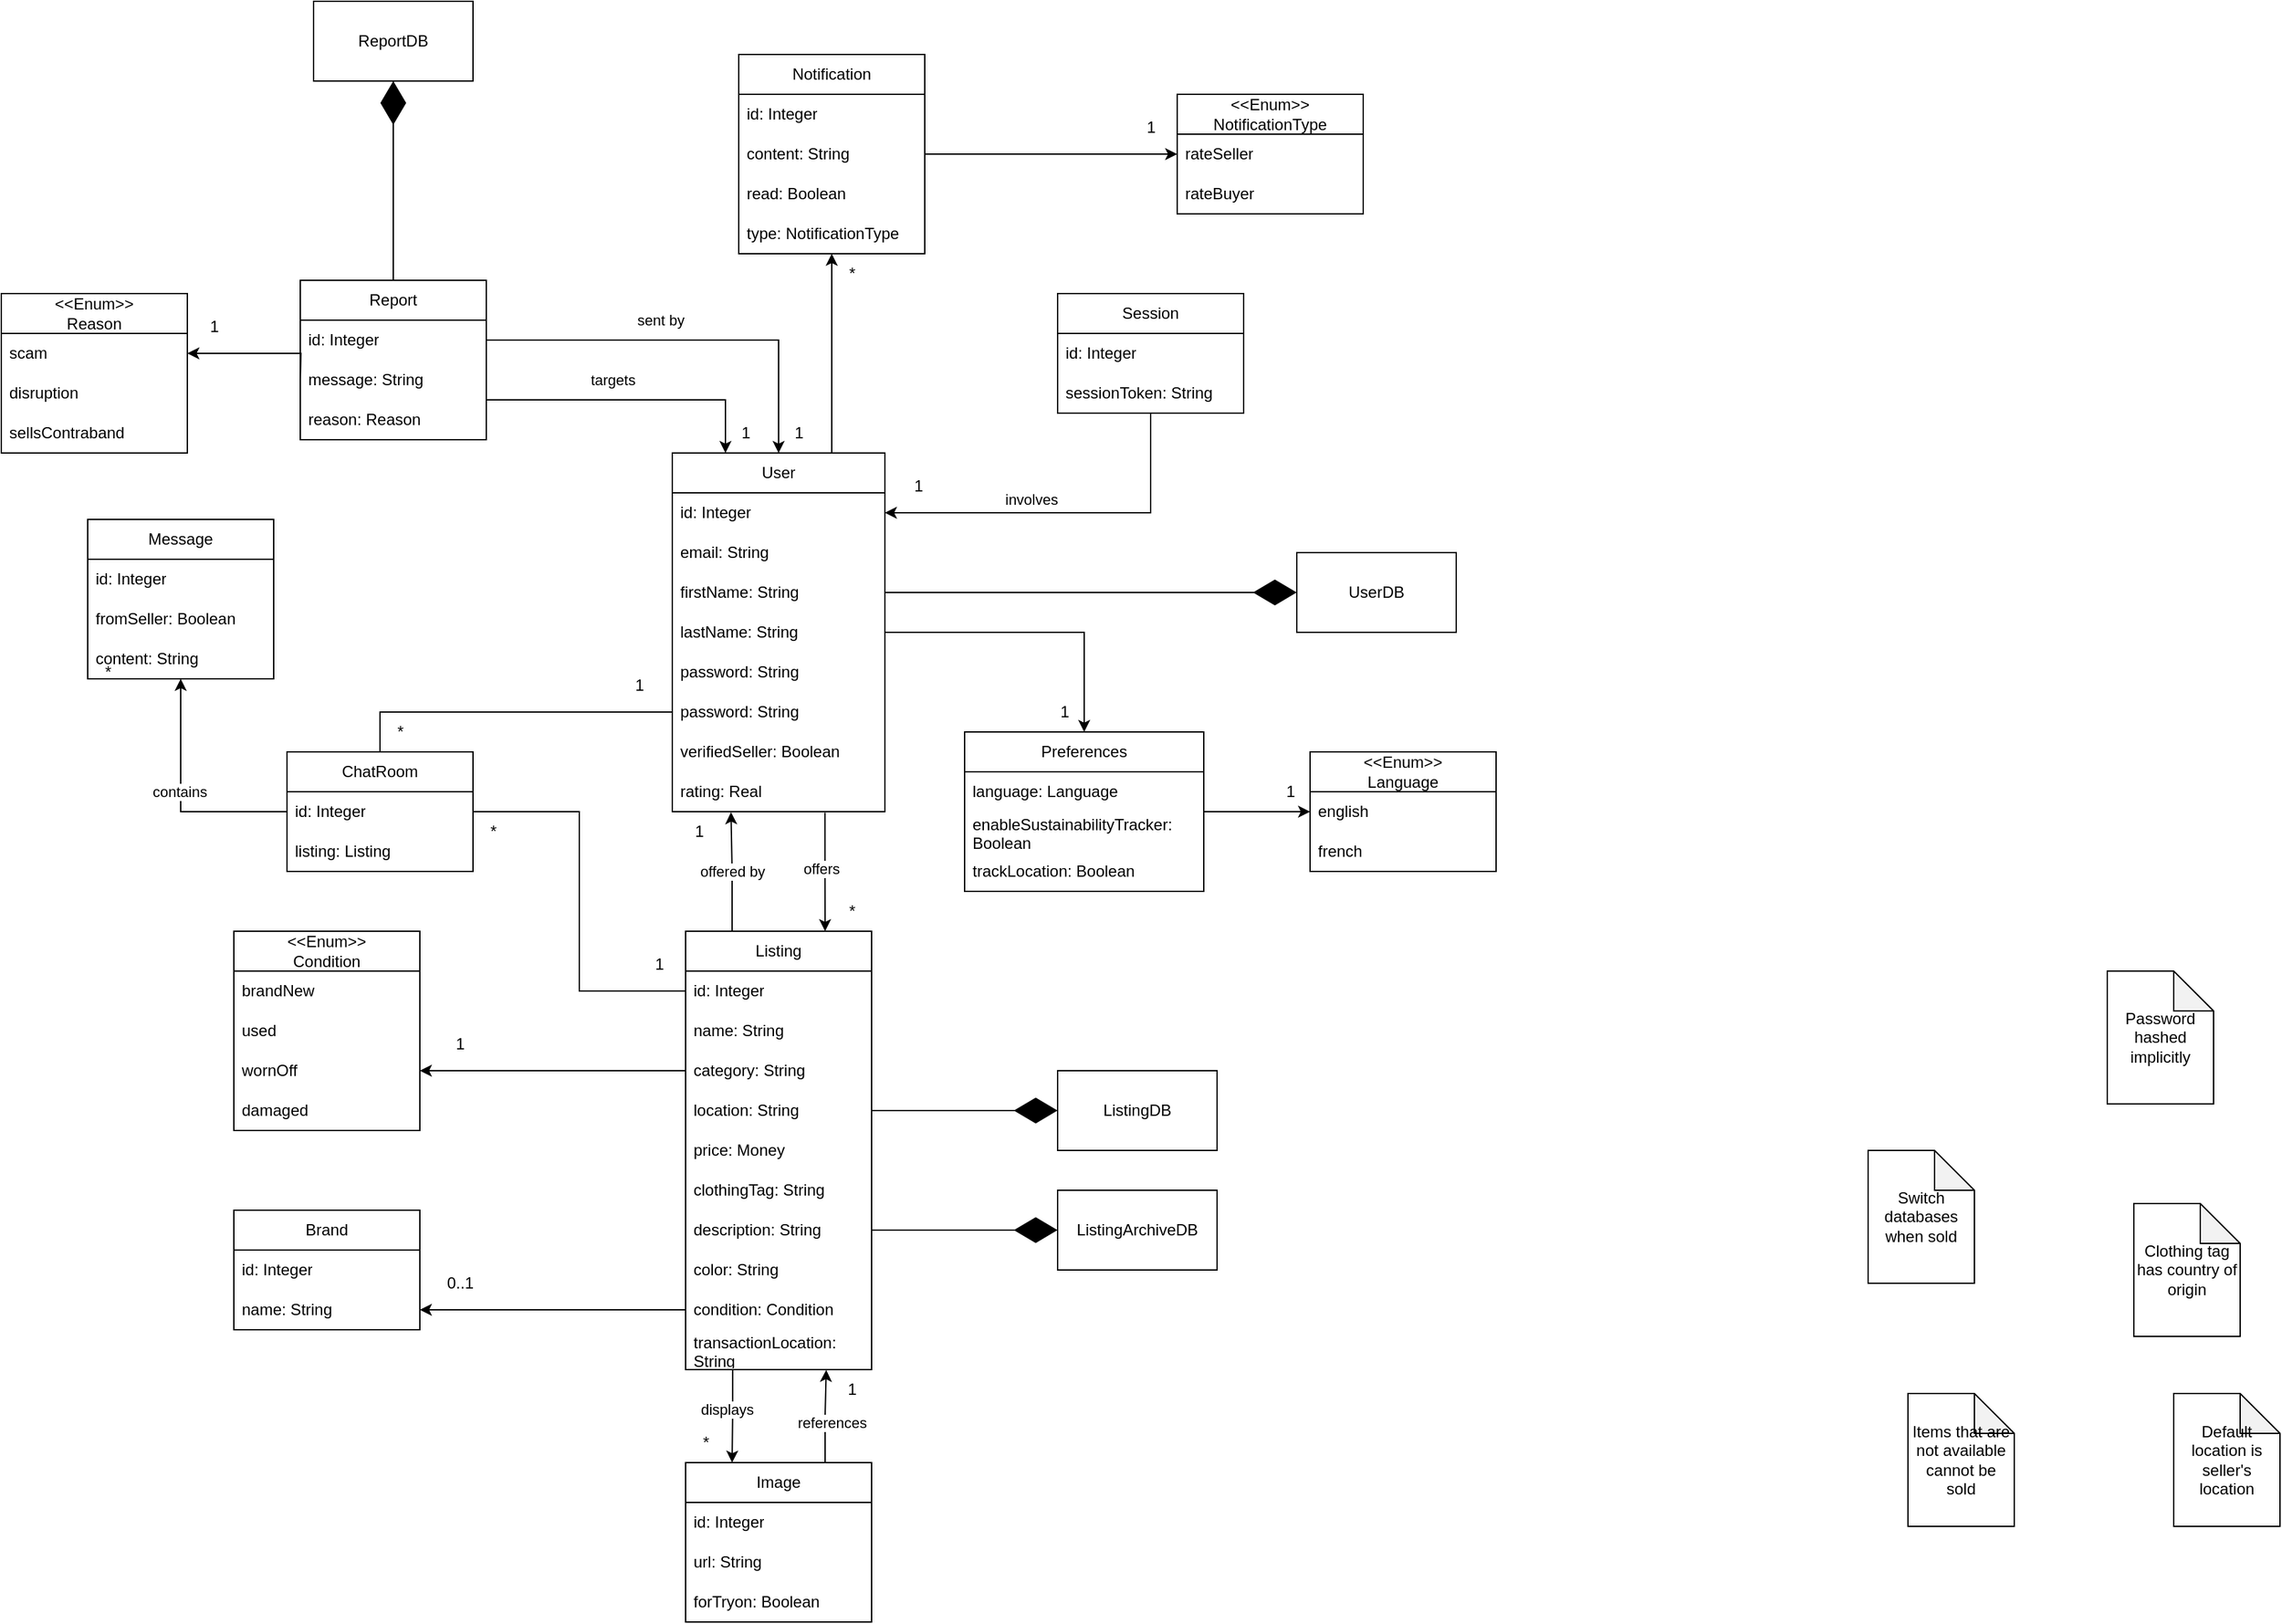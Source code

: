 <mxfile version="28.2.4">
  <diagram name="Page-1" id="kx8QH5k1n3yoKS3YDBHb">
    <mxGraphModel dx="3827" dy="1717" grid="1" gridSize="10" guides="1" tooltips="1" connect="1" arrows="1" fold="1" page="1" pageScale="1" pageWidth="850" pageHeight="1100" math="0" shadow="0">
      <root>
        <mxCell id="0" />
        <mxCell id="1" parent="0" />
        <mxCell id="TVb2C6R6Z1bnkqFrI88f-115" style="edgeStyle=orthogonalEdgeStyle;rounded=0;orthogonalLoop=1;jettySize=auto;html=1;entryX=0.5;entryY=0;entryDx=0;entryDy=0;" edge="1" parent="1" source="ZNvzEh4O6FYDQVQDNs5I-5" target="ZNvzEh4O6FYDQVQDNs5I-152">
          <mxGeometry relative="1" as="geometry" />
        </mxCell>
        <mxCell id="TVb2C6R6Z1bnkqFrI88f-132" style="edgeStyle=orthogonalEdgeStyle;rounded=0;orthogonalLoop=1;jettySize=auto;html=1;exitX=0.75;exitY=0;exitDx=0;exitDy=0;" edge="1" parent="1" source="ZNvzEh4O6FYDQVQDNs5I-5" target="TVb2C6R6Z1bnkqFrI88f-129">
          <mxGeometry relative="1" as="geometry" />
        </mxCell>
        <mxCell id="TVb2C6R6Z1bnkqFrI88f-146" style="edgeStyle=orthogonalEdgeStyle;rounded=0;orthogonalLoop=1;jettySize=auto;html=1;entryX=0.75;entryY=0;entryDx=0;entryDy=0;exitX=0.718;exitY=1.025;exitDx=0;exitDy=0;exitPerimeter=0;" edge="1" parent="1" source="TVb2C6R6Z1bnkqFrI88f-95" target="ZNvzEh4O6FYDQVQDNs5I-28">
          <mxGeometry relative="1" as="geometry" />
        </mxCell>
        <mxCell id="TVb2C6R6Z1bnkqFrI88f-147" value="offers" style="edgeLabel;html=1;align=center;verticalAlign=middle;resizable=0;points=[];" vertex="1" connectable="0" parent="TVb2C6R6Z1bnkqFrI88f-146">
          <mxGeometry x="-0.074" y="-3" relative="1" as="geometry">
            <mxPoint as="offset" />
          </mxGeometry>
        </mxCell>
        <mxCell id="ZNvzEh4O6FYDQVQDNs5I-5" value="User" style="swimlane;fontStyle=0;childLayout=stackLayout;horizontal=1;startSize=30;horizontalStack=0;resizeParent=1;resizeParentMax=0;resizeLast=0;collapsible=1;marginBottom=0;whiteSpace=wrap;html=1;" parent="1" vertex="1">
          <mxGeometry x="390" y="500" width="160" height="270" as="geometry" />
        </mxCell>
        <mxCell id="ZNvzEh4O6FYDQVQDNs5I-6" value="id: Integer" style="text;strokeColor=none;fillColor=none;align=left;verticalAlign=middle;spacingLeft=4;spacingRight=4;overflow=hidden;points=[[0,0.5],[1,0.5]];portConstraint=eastwest;rotatable=0;whiteSpace=wrap;html=1;" parent="ZNvzEh4O6FYDQVQDNs5I-5" vertex="1">
          <mxGeometry y="30" width="160" height="30" as="geometry" />
        </mxCell>
        <mxCell id="ZNvzEh4O6FYDQVQDNs5I-7" value="email: String" style="text;strokeColor=none;fillColor=none;align=left;verticalAlign=middle;spacingLeft=4;spacingRight=4;overflow=hidden;points=[[0,0.5],[1,0.5]];portConstraint=eastwest;rotatable=0;whiteSpace=wrap;html=1;" parent="ZNvzEh4O6FYDQVQDNs5I-5" vertex="1">
          <mxGeometry y="60" width="160" height="30" as="geometry" />
        </mxCell>
        <mxCell id="ZNvzEh4O6FYDQVQDNs5I-8" value="firstName: String" style="text;strokeColor=none;fillColor=none;align=left;verticalAlign=middle;spacingLeft=4;spacingRight=4;overflow=hidden;points=[[0,0.5],[1,0.5]];portConstraint=eastwest;rotatable=0;whiteSpace=wrap;html=1;" parent="ZNvzEh4O6FYDQVQDNs5I-5" vertex="1">
          <mxGeometry y="90" width="160" height="30" as="geometry" />
        </mxCell>
        <mxCell id="ZNvzEh4O6FYDQVQDNs5I-15" value="lastName: String" style="text;strokeColor=none;fillColor=none;align=left;verticalAlign=middle;spacingLeft=4;spacingRight=4;overflow=hidden;points=[[0,0.5],[1,0.5]];portConstraint=eastwest;rotatable=0;whiteSpace=wrap;html=1;" parent="ZNvzEh4O6FYDQVQDNs5I-5" vertex="1">
          <mxGeometry y="120" width="160" height="30" as="geometry" />
        </mxCell>
        <mxCell id="ZNvzEh4O6FYDQVQDNs5I-16" value="password: String" style="text;strokeColor=none;fillColor=none;align=left;verticalAlign=middle;spacingLeft=4;spacingRight=4;overflow=hidden;points=[[0,0.5],[1,0.5]];portConstraint=eastwest;rotatable=0;whiteSpace=wrap;html=1;" parent="ZNvzEh4O6FYDQVQDNs5I-5" vertex="1">
          <mxGeometry y="150" width="160" height="30" as="geometry" />
        </mxCell>
        <mxCell id="ZNvzEh4O6FYDQVQDNs5I-99" value="password: String" style="text;strokeColor=none;fillColor=none;align=left;verticalAlign=middle;spacingLeft=4;spacingRight=4;overflow=hidden;points=[[0,0.5],[1,0.5]];portConstraint=eastwest;rotatable=0;whiteSpace=wrap;html=1;" parent="ZNvzEh4O6FYDQVQDNs5I-5" vertex="1">
          <mxGeometry y="180" width="160" height="30" as="geometry" />
        </mxCell>
        <mxCell id="ZNvzEh4O6FYDQVQDNs5I-84" value="verifiedSeller: Boolean" style="text;strokeColor=none;fillColor=none;align=left;verticalAlign=middle;spacingLeft=4;spacingRight=4;overflow=hidden;points=[[0,0.5],[1,0.5]];portConstraint=eastwest;rotatable=0;whiteSpace=wrap;html=1;" parent="ZNvzEh4O6FYDQVQDNs5I-5" vertex="1">
          <mxGeometry y="210" width="160" height="30" as="geometry" />
        </mxCell>
        <mxCell id="TVb2C6R6Z1bnkqFrI88f-95" value="rating: Real" style="text;strokeColor=none;fillColor=none;align=left;verticalAlign=middle;spacingLeft=4;spacingRight=4;overflow=hidden;points=[[0,0.5],[1,0.5]];portConstraint=eastwest;rotatable=0;whiteSpace=wrap;html=1;" vertex="1" parent="ZNvzEh4O6FYDQVQDNs5I-5">
          <mxGeometry y="240" width="160" height="30" as="geometry" />
        </mxCell>
        <mxCell id="ZNvzEh4O6FYDQVQDNs5I-25" value="ListingDB" style="rounded=0;whiteSpace=wrap;html=1;" parent="1" vertex="1">
          <mxGeometry x="680" y="965" width="120" height="60" as="geometry" />
        </mxCell>
        <mxCell id="ZNvzEh4O6FYDQVQDNs5I-26" style="edgeStyle=orthogonalEdgeStyle;rounded=0;orthogonalLoop=1;jettySize=auto;html=1;entryX=0;entryY=0.5;entryDx=0;entryDy=0;endSize=30;endArrow=diamondThin;endFill=1;" parent="1" source="ZNvzEh4O6FYDQVQDNs5I-42" target="ZNvzEh4O6FYDQVQDNs5I-25" edge="1">
          <mxGeometry relative="1" as="geometry" />
        </mxCell>
        <mxCell id="ZNvzEh4O6FYDQVQDNs5I-60" style="edgeStyle=orthogonalEdgeStyle;rounded=0;orthogonalLoop=1;jettySize=auto;html=1;exitX=0;exitY=0.5;exitDx=0;exitDy=0;" parent="1" source="ZNvzEh4O6FYDQVQDNs5I-41" target="ZNvzEh4O6FYDQVQDNs5I-57" edge="1">
          <mxGeometry relative="1" as="geometry" />
        </mxCell>
        <mxCell id="ZNvzEh4O6FYDQVQDNs5I-74" style="edgeStyle=orthogonalEdgeStyle;rounded=0;orthogonalLoop=1;jettySize=auto;html=1;entryX=1;entryY=0.5;entryDx=0;entryDy=0;exitX=0;exitY=0.5;exitDx=0;exitDy=0;" parent="1" source="TVb2C6R6Z1bnkqFrI88f-104" target="ZNvzEh4O6FYDQVQDNs5I-64" edge="1">
          <mxGeometry relative="1" as="geometry" />
        </mxCell>
        <mxCell id="ZNvzEh4O6FYDQVQDNs5I-86" style="edgeStyle=orthogonalEdgeStyle;rounded=0;orthogonalLoop=1;jettySize=auto;html=1;exitX=0.25;exitY=0;exitDx=0;exitDy=0;endArrow=classic;endFill=1;entryX=0.276;entryY=1.014;entryDx=0;entryDy=0;entryPerimeter=0;" parent="1" source="ZNvzEh4O6FYDQVQDNs5I-28" target="TVb2C6R6Z1bnkqFrI88f-95" edge="1">
          <mxGeometry relative="1" as="geometry" />
        </mxCell>
        <mxCell id="TVb2C6R6Z1bnkqFrI88f-143" value="offered by" style="edgeLabel;html=1;align=center;verticalAlign=middle;resizable=0;points=[];" vertex="1" connectable="0" parent="ZNvzEh4O6FYDQVQDNs5I-86">
          <mxGeometry x="-0.095" relative="1" as="geometry">
            <mxPoint y="-4" as="offset" />
          </mxGeometry>
        </mxCell>
        <mxCell id="ZNvzEh4O6FYDQVQDNs5I-182" style="edgeStyle=orthogonalEdgeStyle;rounded=0;orthogonalLoop=1;jettySize=auto;html=1;entryX=1;entryY=0.5;entryDx=0;entryDy=0;exitX=0;exitY=0.5;exitDx=0;exitDy=0;endArrow=none;endFill=0;startArrow=none;startFill=0;" parent="1" source="ZNvzEh4O6FYDQVQDNs5I-29" target="ZNvzEh4O6FYDQVQDNs5I-171" edge="1">
          <mxGeometry relative="1" as="geometry" />
        </mxCell>
        <mxCell id="TVb2C6R6Z1bnkqFrI88f-97" style="edgeStyle=orthogonalEdgeStyle;rounded=0;orthogonalLoop=1;jettySize=auto;html=1;entryX=0.25;entryY=0;entryDx=0;entryDy=0;exitX=0.253;exitY=0.999;exitDx=0;exitDy=0;exitPerimeter=0;" edge="1" parent="1" source="ZNvzEh4O6FYDQVQDNs5I-131" target="ZNvzEh4O6FYDQVQDNs5I-77">
          <mxGeometry relative="1" as="geometry">
            <mxPoint x="440" y="1200" as="sourcePoint" />
          </mxGeometry>
        </mxCell>
        <mxCell id="TVb2C6R6Z1bnkqFrI88f-142" value="displays" style="edgeLabel;html=1;align=center;verticalAlign=middle;resizable=0;points=[];" vertex="1" connectable="0" parent="TVb2C6R6Z1bnkqFrI88f-97">
          <mxGeometry x="-0.164" y="1" relative="1" as="geometry">
            <mxPoint x="-6" as="offset" />
          </mxGeometry>
        </mxCell>
        <mxCell id="ZNvzEh4O6FYDQVQDNs5I-28" value="Listing" style="swimlane;fontStyle=0;childLayout=stackLayout;horizontal=1;startSize=30;horizontalStack=0;resizeParent=1;resizeParentMax=0;resizeLast=0;collapsible=1;marginBottom=0;whiteSpace=wrap;html=1;" parent="1" vertex="1">
          <mxGeometry x="400" y="860" width="140" height="330" as="geometry" />
        </mxCell>
        <mxCell id="ZNvzEh4O6FYDQVQDNs5I-29" value="id: Integer" style="text;strokeColor=none;fillColor=none;align=left;verticalAlign=middle;spacingLeft=4;spacingRight=4;overflow=hidden;points=[[0,0.5],[1,0.5]];portConstraint=eastwest;rotatable=0;whiteSpace=wrap;html=1;" parent="ZNvzEh4O6FYDQVQDNs5I-28" vertex="1">
          <mxGeometry y="30" width="140" height="30" as="geometry" />
        </mxCell>
        <mxCell id="ZNvzEh4O6FYDQVQDNs5I-30" value="name: String" style="text;strokeColor=none;fillColor=none;align=left;verticalAlign=middle;spacingLeft=4;spacingRight=4;overflow=hidden;points=[[0,0.5],[1,0.5]];portConstraint=eastwest;rotatable=0;whiteSpace=wrap;html=1;" parent="ZNvzEh4O6FYDQVQDNs5I-28" vertex="1">
          <mxGeometry y="60" width="140" height="30" as="geometry" />
        </mxCell>
        <mxCell id="ZNvzEh4O6FYDQVQDNs5I-41" value="category: String" style="text;strokeColor=none;fillColor=none;align=left;verticalAlign=middle;spacingLeft=4;spacingRight=4;overflow=hidden;points=[[0,0.5],[1,0.5]];portConstraint=eastwest;rotatable=0;whiteSpace=wrap;html=1;" parent="ZNvzEh4O6FYDQVQDNs5I-28" vertex="1">
          <mxGeometry y="90" width="140" height="30" as="geometry" />
        </mxCell>
        <mxCell id="ZNvzEh4O6FYDQVQDNs5I-42" value="location: String" style="text;strokeColor=none;fillColor=none;align=left;verticalAlign=middle;spacingLeft=4;spacingRight=4;overflow=hidden;points=[[0,0.5],[1,0.5]];portConstraint=eastwest;rotatable=0;whiteSpace=wrap;html=1;" parent="ZNvzEh4O6FYDQVQDNs5I-28" vertex="1">
          <mxGeometry y="120" width="140" height="30" as="geometry" />
        </mxCell>
        <mxCell id="ZNvzEh4O6FYDQVQDNs5I-43" value="price: Money" style="text;strokeColor=none;fillColor=none;align=left;verticalAlign=middle;spacingLeft=4;spacingRight=4;overflow=hidden;points=[[0,0.5],[1,0.5]];portConstraint=eastwest;rotatable=0;whiteSpace=wrap;html=1;" parent="ZNvzEh4O6FYDQVQDNs5I-28" vertex="1">
          <mxGeometry y="150" width="140" height="30" as="geometry" />
        </mxCell>
        <mxCell id="ZNvzEh4O6FYDQVQDNs5I-46" value="clothingTag: String" style="text;strokeColor=none;fillColor=none;align=left;verticalAlign=middle;spacingLeft=4;spacingRight=4;overflow=hidden;points=[[0,0.5],[1,0.5]];portConstraint=eastwest;rotatable=0;whiteSpace=wrap;html=1;" parent="ZNvzEh4O6FYDQVQDNs5I-28" vertex="1">
          <mxGeometry y="180" width="140" height="30" as="geometry" />
        </mxCell>
        <mxCell id="ZNvzEh4O6FYDQVQDNs5I-61" value="description: String" style="text;strokeColor=none;fillColor=none;align=left;verticalAlign=middle;spacingLeft=4;spacingRight=4;overflow=hidden;points=[[0,0.5],[1,0.5]];portConstraint=eastwest;rotatable=0;whiteSpace=wrap;html=1;" parent="ZNvzEh4O6FYDQVQDNs5I-28" vertex="1">
          <mxGeometry y="210" width="140" height="30" as="geometry" />
        </mxCell>
        <mxCell id="ZNvzEh4O6FYDQVQDNs5I-90" value="color: String" style="text;strokeColor=none;fillColor=none;align=left;verticalAlign=middle;spacingLeft=4;spacingRight=4;overflow=hidden;points=[[0,0.5],[1,0.5]];portConstraint=eastwest;rotatable=0;whiteSpace=wrap;html=1;" parent="ZNvzEh4O6FYDQVQDNs5I-28" vertex="1">
          <mxGeometry y="240" width="140" height="30" as="geometry" />
        </mxCell>
        <mxCell id="TVb2C6R6Z1bnkqFrI88f-104" value="condition: Condition" style="text;strokeColor=none;fillColor=none;align=left;verticalAlign=middle;spacingLeft=4;spacingRight=4;overflow=hidden;points=[[0,0.5],[1,0.5]];portConstraint=eastwest;rotatable=0;whiteSpace=wrap;html=1;" vertex="1" parent="ZNvzEh4O6FYDQVQDNs5I-28">
          <mxGeometry y="270" width="140" height="30" as="geometry" />
        </mxCell>
        <mxCell id="ZNvzEh4O6FYDQVQDNs5I-131" value="transactionLocation: String" style="text;strokeColor=none;fillColor=none;align=left;verticalAlign=middle;spacingLeft=4;spacingRight=4;overflow=hidden;points=[[0,0.5],[1,0.5]];portConstraint=eastwest;rotatable=0;whiteSpace=wrap;html=1;" parent="ZNvzEh4O6FYDQVQDNs5I-28" vertex="1">
          <mxGeometry y="300" width="140" height="30" as="geometry" />
        </mxCell>
        <mxCell id="ZNvzEh4O6FYDQVQDNs5I-53" value="Default location is seller&#39;s location" style="shape=note;whiteSpace=wrap;html=1;backgroundOutline=1;darkOpacity=0.05;" parent="1" vertex="1">
          <mxGeometry x="1520" y="1208" width="80" height="100" as="geometry" />
        </mxCell>
        <mxCell id="ZNvzEh4O6FYDQVQDNs5I-54" value="&amp;lt;&amp;lt;Enum&amp;gt;&amp;gt;&lt;div&gt;Condition&lt;/div&gt;" style="swimlane;fontStyle=0;childLayout=stackLayout;horizontal=1;startSize=30;horizontalStack=0;resizeParent=1;resizeParentMax=0;resizeLast=0;collapsible=1;marginBottom=0;whiteSpace=wrap;html=1;" parent="1" vertex="1">
          <mxGeometry x="60" y="860" width="140" height="150" as="geometry" />
        </mxCell>
        <mxCell id="ZNvzEh4O6FYDQVQDNs5I-55" value="brandNew" style="text;strokeColor=none;fillColor=none;align=left;verticalAlign=middle;spacingLeft=4;spacingRight=4;overflow=hidden;points=[[0,0.5],[1,0.5]];portConstraint=eastwest;rotatable=0;whiteSpace=wrap;html=1;" parent="ZNvzEh4O6FYDQVQDNs5I-54" vertex="1">
          <mxGeometry y="30" width="140" height="30" as="geometry" />
        </mxCell>
        <mxCell id="ZNvzEh4O6FYDQVQDNs5I-56" value="used" style="text;strokeColor=none;fillColor=none;align=left;verticalAlign=middle;spacingLeft=4;spacingRight=4;overflow=hidden;points=[[0,0.5],[1,0.5]];portConstraint=eastwest;rotatable=0;whiteSpace=wrap;html=1;" parent="ZNvzEh4O6FYDQVQDNs5I-54" vertex="1">
          <mxGeometry y="60" width="140" height="30" as="geometry" />
        </mxCell>
        <mxCell id="ZNvzEh4O6FYDQVQDNs5I-57" value="wornOff" style="text;strokeColor=none;fillColor=none;align=left;verticalAlign=middle;spacingLeft=4;spacingRight=4;overflow=hidden;points=[[0,0.5],[1,0.5]];portConstraint=eastwest;rotatable=0;whiteSpace=wrap;html=1;" parent="ZNvzEh4O6FYDQVQDNs5I-54" vertex="1">
          <mxGeometry y="90" width="140" height="30" as="geometry" />
        </mxCell>
        <mxCell id="ZNvzEh4O6FYDQVQDNs5I-58" value="damaged" style="text;strokeColor=none;fillColor=none;align=left;verticalAlign=middle;spacingLeft=4;spacingRight=4;overflow=hidden;points=[[0,0.5],[1,0.5]];portConstraint=eastwest;rotatable=0;whiteSpace=wrap;html=1;" parent="ZNvzEh4O6FYDQVQDNs5I-54" vertex="1">
          <mxGeometry y="120" width="140" height="30" as="geometry" />
        </mxCell>
        <mxCell id="ZNvzEh4O6FYDQVQDNs5I-62" value="Brand" style="swimlane;fontStyle=0;childLayout=stackLayout;horizontal=1;startSize=30;horizontalStack=0;resizeParent=1;resizeParentMax=0;resizeLast=0;collapsible=1;marginBottom=0;whiteSpace=wrap;html=1;" parent="1" vertex="1">
          <mxGeometry x="60" y="1070" width="140" height="90" as="geometry" />
        </mxCell>
        <mxCell id="ZNvzEh4O6FYDQVQDNs5I-63" value="id: Integer" style="text;strokeColor=none;fillColor=none;align=left;verticalAlign=middle;spacingLeft=4;spacingRight=4;overflow=hidden;points=[[0,0.5],[1,0.5]];portConstraint=eastwest;rotatable=0;whiteSpace=wrap;html=1;" parent="ZNvzEh4O6FYDQVQDNs5I-62" vertex="1">
          <mxGeometry y="30" width="140" height="30" as="geometry" />
        </mxCell>
        <mxCell id="ZNvzEh4O6FYDQVQDNs5I-64" value="name: String" style="text;strokeColor=none;fillColor=none;align=left;verticalAlign=middle;spacingLeft=4;spacingRight=4;overflow=hidden;points=[[0,0.5],[1,0.5]];portConstraint=eastwest;rotatable=0;whiteSpace=wrap;html=1;" parent="ZNvzEh4O6FYDQVQDNs5I-62" vertex="1">
          <mxGeometry y="60" width="140" height="30" as="geometry" />
        </mxCell>
        <mxCell id="ZNvzEh4O6FYDQVQDNs5I-75" value="0..1" style="text;html=1;align=center;verticalAlign=middle;resizable=0;points=[];autosize=1;strokeColor=none;fillColor=none;" parent="1" vertex="1">
          <mxGeometry x="210" y="1110" width="40" height="30" as="geometry" />
        </mxCell>
        <mxCell id="ZNvzEh4O6FYDQVQDNs5I-77" value="Image" style="swimlane;fontStyle=0;childLayout=stackLayout;horizontal=1;startSize=30;horizontalStack=0;resizeParent=1;resizeParentMax=0;resizeLast=0;collapsible=1;marginBottom=0;whiteSpace=wrap;html=1;" parent="1" vertex="1">
          <mxGeometry x="400" y="1260" width="140" height="120" as="geometry" />
        </mxCell>
        <mxCell id="ZNvzEh4O6FYDQVQDNs5I-130" value="id: Integer" style="text;strokeColor=none;fillColor=none;align=left;verticalAlign=middle;spacingLeft=4;spacingRight=4;overflow=hidden;points=[[0,0.5],[1,0.5]];portConstraint=eastwest;rotatable=0;whiteSpace=wrap;html=1;" parent="ZNvzEh4O6FYDQVQDNs5I-77" vertex="1">
          <mxGeometry y="30" width="140" height="30" as="geometry" />
        </mxCell>
        <mxCell id="ZNvzEh4O6FYDQVQDNs5I-78" value="url: String" style="text;strokeColor=none;fillColor=none;align=left;verticalAlign=middle;spacingLeft=4;spacingRight=4;overflow=hidden;points=[[0,0.5],[1,0.5]];portConstraint=eastwest;rotatable=0;whiteSpace=wrap;html=1;" parent="ZNvzEh4O6FYDQVQDNs5I-77" vertex="1">
          <mxGeometry y="60" width="140" height="30" as="geometry" />
        </mxCell>
        <mxCell id="ZNvzEh4O6FYDQVQDNs5I-129" value="forTryon: Boolean" style="text;strokeColor=none;fillColor=none;align=left;verticalAlign=middle;spacingLeft=4;spacingRight=4;overflow=hidden;points=[[0,0.5],[1,0.5]];portConstraint=eastwest;rotatable=0;whiteSpace=wrap;html=1;" parent="ZNvzEh4O6FYDQVQDNs5I-77" vertex="1">
          <mxGeometry y="90" width="140" height="30" as="geometry" />
        </mxCell>
        <mxCell id="ZNvzEh4O6FYDQVQDNs5I-87" value="UserDB" style="rounded=0;whiteSpace=wrap;html=1;" parent="1" vertex="1">
          <mxGeometry x="860" y="575" width="120" height="60" as="geometry" />
        </mxCell>
        <mxCell id="ZNvzEh4O6FYDQVQDNs5I-88" style="edgeStyle=orthogonalEdgeStyle;rounded=0;orthogonalLoop=1;jettySize=auto;html=1;entryX=0;entryY=0.5;entryDx=0;entryDy=0;endArrow=diamondThin;endFill=1;endSize=30;" parent="1" source="ZNvzEh4O6FYDQVQDNs5I-8" target="ZNvzEh4O6FYDQVQDNs5I-87" edge="1">
          <mxGeometry relative="1" as="geometry" />
        </mxCell>
        <mxCell id="ZNvzEh4O6FYDQVQDNs5I-97" value="Clothing tag has country of origin" style="shape=note;whiteSpace=wrap;html=1;backgroundOutline=1;darkOpacity=0.05;" parent="1" vertex="1">
          <mxGeometry x="1490" y="1065" width="80" height="100" as="geometry" />
        </mxCell>
        <mxCell id="ZNvzEh4O6FYDQVQDNs5I-98" value="&lt;div&gt;Password&lt;/div&gt;hashed implicitly" style="shape=note;whiteSpace=wrap;html=1;backgroundOutline=1;darkOpacity=0.05;" parent="1" vertex="1">
          <mxGeometry x="1470" y="890" width="80" height="100" as="geometry" />
        </mxCell>
        <mxCell id="ZNvzEh4O6FYDQVQDNs5I-122" style="edgeStyle=orthogonalEdgeStyle;rounded=0;orthogonalLoop=1;jettySize=auto;html=1;entryX=0.5;entryY=1;entryDx=0;entryDy=0;endArrow=diamondThin;endFill=1;startSize=15;strokeWidth=1;endSize=30;" parent="1" source="ZNvzEh4O6FYDQVQDNs5I-101" target="ZNvzEh4O6FYDQVQDNs5I-121" edge="1">
          <mxGeometry relative="1" as="geometry" />
        </mxCell>
        <mxCell id="TVb2C6R6Z1bnkqFrI88f-101" style="edgeStyle=orthogonalEdgeStyle;rounded=0;orthogonalLoop=1;jettySize=auto;html=1;" edge="1" parent="1" source="ZNvzEh4O6FYDQVQDNs5I-101" target="ZNvzEh4O6FYDQVQDNs5I-5">
          <mxGeometry relative="1" as="geometry">
            <Array as="points">
              <mxPoint x="430" y="460" />
            </Array>
          </mxGeometry>
        </mxCell>
        <mxCell id="TVb2C6R6Z1bnkqFrI88f-102" value="targets" style="edgeLabel;html=1;align=center;verticalAlign=middle;resizable=0;points=[];" vertex="1" connectable="0" parent="TVb2C6R6Z1bnkqFrI88f-101">
          <mxGeometry x="-0.264" y="3" relative="1" as="geometry">
            <mxPoint x="14" y="-12" as="offset" />
          </mxGeometry>
        </mxCell>
        <mxCell id="ZNvzEh4O6FYDQVQDNs5I-101" value="Report" style="swimlane;fontStyle=0;childLayout=stackLayout;horizontal=1;startSize=30;horizontalStack=0;resizeParent=1;resizeParentMax=0;resizeLast=0;collapsible=1;marginBottom=0;whiteSpace=wrap;html=1;" parent="1" vertex="1">
          <mxGeometry x="110" y="370" width="140" height="120" as="geometry" />
        </mxCell>
        <mxCell id="ZNvzEh4O6FYDQVQDNs5I-102" value="id: Integer" style="text;strokeColor=none;fillColor=none;align=left;verticalAlign=middle;spacingLeft=4;spacingRight=4;overflow=hidden;points=[[0,0.5],[1,0.5]];portConstraint=eastwest;rotatable=0;whiteSpace=wrap;html=1;" parent="ZNvzEh4O6FYDQVQDNs5I-101" vertex="1">
          <mxGeometry y="30" width="140" height="30" as="geometry" />
        </mxCell>
        <mxCell id="ZNvzEh4O6FYDQVQDNs5I-109" value="message: String" style="text;strokeColor=none;fillColor=none;align=left;verticalAlign=middle;spacingLeft=4;spacingRight=4;overflow=hidden;points=[[0,0.5],[1,0.5]];portConstraint=eastwest;rotatable=0;whiteSpace=wrap;html=1;" parent="ZNvzEh4O6FYDQVQDNs5I-101" vertex="1">
          <mxGeometry y="60" width="140" height="30" as="geometry" />
        </mxCell>
        <mxCell id="ZNvzEh4O6FYDQVQDNs5I-117" value="reason: Reason" style="text;strokeColor=none;fillColor=none;align=left;verticalAlign=middle;spacingLeft=4;spacingRight=4;overflow=hidden;points=[[0,0.5],[1,0.5]];portConstraint=eastwest;rotatable=0;whiteSpace=wrap;html=1;" parent="ZNvzEh4O6FYDQVQDNs5I-101" vertex="1">
          <mxGeometry y="90" width="140" height="30" as="geometry" />
        </mxCell>
        <mxCell id="ZNvzEh4O6FYDQVQDNs5I-111" value="&amp;lt;&amp;lt;Enum&amp;gt;&amp;gt;&lt;div&gt;Reason&lt;/div&gt;" style="swimlane;fontStyle=0;childLayout=stackLayout;horizontal=1;startSize=30;horizontalStack=0;resizeParent=1;resizeParentMax=0;resizeLast=0;collapsible=1;marginBottom=0;whiteSpace=wrap;html=1;" parent="1" vertex="1">
          <mxGeometry x="-115" y="380" width="140" height="120" as="geometry" />
        </mxCell>
        <mxCell id="ZNvzEh4O6FYDQVQDNs5I-112" value="scam" style="text;strokeColor=none;fillColor=none;align=left;verticalAlign=middle;spacingLeft=4;spacingRight=4;overflow=hidden;points=[[0,0.5],[1,0.5]];portConstraint=eastwest;rotatable=0;whiteSpace=wrap;html=1;" parent="ZNvzEh4O6FYDQVQDNs5I-111" vertex="1">
          <mxGeometry y="30" width="140" height="30" as="geometry" />
        </mxCell>
        <mxCell id="ZNvzEh4O6FYDQVQDNs5I-113" value="disruption" style="text;strokeColor=none;fillColor=none;align=left;verticalAlign=middle;spacingLeft=4;spacingRight=4;overflow=hidden;points=[[0,0.5],[1,0.5]];portConstraint=eastwest;rotatable=0;whiteSpace=wrap;html=1;" parent="ZNvzEh4O6FYDQVQDNs5I-111" vertex="1">
          <mxGeometry y="60" width="140" height="30" as="geometry" />
        </mxCell>
        <mxCell id="TVb2C6R6Z1bnkqFrI88f-153" value="sellsContraband" style="text;strokeColor=none;fillColor=none;align=left;verticalAlign=middle;spacingLeft=4;spacingRight=4;overflow=hidden;points=[[0,0.5],[1,0.5]];portConstraint=eastwest;rotatable=0;whiteSpace=wrap;html=1;" vertex="1" parent="ZNvzEh4O6FYDQVQDNs5I-111">
          <mxGeometry y="90" width="140" height="30" as="geometry" />
        </mxCell>
        <mxCell id="ZNvzEh4O6FYDQVQDNs5I-118" style="edgeStyle=orthogonalEdgeStyle;rounded=0;orthogonalLoop=1;jettySize=auto;html=1;entryX=1;entryY=0.5;entryDx=0;entryDy=0;" parent="1" target="ZNvzEh4O6FYDQVQDNs5I-112" edge="1">
          <mxGeometry relative="1" as="geometry">
            <mxPoint x="110" y="445" as="sourcePoint" />
          </mxGeometry>
        </mxCell>
        <mxCell id="ZNvzEh4O6FYDQVQDNs5I-119" style="edgeStyle=orthogonalEdgeStyle;rounded=0;orthogonalLoop=1;jettySize=auto;html=1;entryX=0.5;entryY=0;entryDx=0;entryDy=0;exitX=1;exitY=0.5;exitDx=0;exitDy=0;" parent="1" source="ZNvzEh4O6FYDQVQDNs5I-102" target="ZNvzEh4O6FYDQVQDNs5I-5" edge="1">
          <mxGeometry relative="1" as="geometry" />
        </mxCell>
        <mxCell id="TVb2C6R6Z1bnkqFrI88f-100" value="sent by" style="edgeLabel;html=1;align=center;verticalAlign=middle;resizable=0;points=[];" vertex="1" connectable="0" parent="ZNvzEh4O6FYDQVQDNs5I-119">
          <mxGeometry x="-0.098" y="-2" relative="1" as="geometry">
            <mxPoint x="-7" y="-17" as="offset" />
          </mxGeometry>
        </mxCell>
        <mxCell id="ZNvzEh4O6FYDQVQDNs5I-120" value="1" style="text;html=1;align=center;verticalAlign=middle;resizable=0;points=[];autosize=1;strokeColor=none;fillColor=none;" parent="1" vertex="1">
          <mxGeometry x="470" y="470" width="30" height="30" as="geometry" />
        </mxCell>
        <mxCell id="ZNvzEh4O6FYDQVQDNs5I-121" value="ReportDB" style="rounded=0;whiteSpace=wrap;html=1;" parent="1" vertex="1">
          <mxGeometry x="120" y="160" width="120" height="60" as="geometry" />
        </mxCell>
        <mxCell id="ZNvzEh4O6FYDQVQDNs5I-124" value="Items that are not available cannot be sold" style="shape=note;whiteSpace=wrap;html=1;backgroundOutline=1;darkOpacity=0.05;" parent="1" vertex="1">
          <mxGeometry x="1320" y="1208" width="80" height="100" as="geometry" />
        </mxCell>
        <mxCell id="ZNvzEh4O6FYDQVQDNs5I-125" value="ListingArchiveDB" style="rounded=0;whiteSpace=wrap;html=1;" parent="1" vertex="1">
          <mxGeometry x="680" y="1055" width="120" height="60" as="geometry" />
        </mxCell>
        <mxCell id="ZNvzEh4O6FYDQVQDNs5I-126" style="edgeStyle=orthogonalEdgeStyle;rounded=0;orthogonalLoop=1;jettySize=auto;html=1;entryX=0;entryY=0.5;entryDx=0;entryDy=0;endArrow=diamondThin;endFill=1;endSize=30;" parent="1" source="ZNvzEh4O6FYDQVQDNs5I-61" target="ZNvzEh4O6FYDQVQDNs5I-125" edge="1">
          <mxGeometry relative="1" as="geometry" />
        </mxCell>
        <mxCell id="ZNvzEh4O6FYDQVQDNs5I-127" value="Switch databases when sold" style="shape=note;whiteSpace=wrap;html=1;backgroundOutline=1;darkOpacity=0.05;" parent="1" vertex="1">
          <mxGeometry x="1290" y="1025" width="80" height="100" as="geometry" />
        </mxCell>
        <mxCell id="ZNvzEh4O6FYDQVQDNs5I-151" style="edgeStyle=orthogonalEdgeStyle;rounded=0;orthogonalLoop=1;jettySize=auto;html=1;entryX=1;entryY=0.5;entryDx=0;entryDy=0;" parent="1" source="ZNvzEh4O6FYDQVQDNs5I-141" target="ZNvzEh4O6FYDQVQDNs5I-6" edge="1">
          <mxGeometry relative="1" as="geometry" />
        </mxCell>
        <mxCell id="TVb2C6R6Z1bnkqFrI88f-114" value="involves" style="edgeLabel;html=1;align=center;verticalAlign=middle;resizable=0;points=[];" vertex="1" connectable="0" parent="ZNvzEh4O6FYDQVQDNs5I-151">
          <mxGeometry x="0.367" y="1" relative="1" as="geometry">
            <mxPoint x="23" y="-11" as="offset" />
          </mxGeometry>
        </mxCell>
        <mxCell id="ZNvzEh4O6FYDQVQDNs5I-141" value="Session" style="swimlane;fontStyle=0;childLayout=stackLayout;horizontal=1;startSize=30;horizontalStack=0;resizeParent=1;resizeParentMax=0;resizeLast=0;collapsible=1;marginBottom=0;whiteSpace=wrap;html=1;" parent="1" vertex="1">
          <mxGeometry x="680" y="380" width="140" height="90" as="geometry" />
        </mxCell>
        <mxCell id="ZNvzEh4O6FYDQVQDNs5I-142" value="id: Integer" style="text;strokeColor=none;fillColor=none;align=left;verticalAlign=middle;spacingLeft=4;spacingRight=4;overflow=hidden;points=[[0,0.5],[1,0.5]];portConstraint=eastwest;rotatable=0;whiteSpace=wrap;html=1;" parent="ZNvzEh4O6FYDQVQDNs5I-141" vertex="1">
          <mxGeometry y="30" width="140" height="30" as="geometry" />
        </mxCell>
        <mxCell id="ZNvzEh4O6FYDQVQDNs5I-149" value="sessionToken: String" style="text;strokeColor=none;fillColor=none;align=left;verticalAlign=middle;spacingLeft=4;spacingRight=4;overflow=hidden;points=[[0,0.5],[1,0.5]];portConstraint=eastwest;rotatable=0;whiteSpace=wrap;html=1;" parent="ZNvzEh4O6FYDQVQDNs5I-141" vertex="1">
          <mxGeometry y="60" width="140" height="30" as="geometry" />
        </mxCell>
        <mxCell id="ZNvzEh4O6FYDQVQDNs5I-168" style="edgeStyle=orthogonalEdgeStyle;rounded=0;orthogonalLoop=1;jettySize=auto;html=1;" parent="1" source="ZNvzEh4O6FYDQVQDNs5I-152" edge="1" target="TVb2C6R6Z1bnkqFrI88f-107">
          <mxGeometry relative="1" as="geometry">
            <mxPoint x="880" y="770" as="targetPoint" />
          </mxGeometry>
        </mxCell>
        <mxCell id="ZNvzEh4O6FYDQVQDNs5I-152" value="Preferences" style="swimlane;fontStyle=0;childLayout=stackLayout;horizontal=1;startSize=30;horizontalStack=0;resizeParent=1;resizeParentMax=0;resizeLast=0;collapsible=1;marginBottom=0;whiteSpace=wrap;html=1;" parent="1" vertex="1">
          <mxGeometry x="610" y="710" width="180" height="120" as="geometry" />
        </mxCell>
        <mxCell id="ZNvzEh4O6FYDQVQDNs5I-153" value="language: Language" style="text;strokeColor=none;fillColor=none;align=left;verticalAlign=middle;spacingLeft=4;spacingRight=4;overflow=hidden;points=[[0,0.5],[1,0.5]];portConstraint=eastwest;rotatable=0;whiteSpace=wrap;html=1;" parent="ZNvzEh4O6FYDQVQDNs5I-152" vertex="1">
          <mxGeometry y="30" width="180" height="30" as="geometry" />
        </mxCell>
        <mxCell id="ZNvzEh4O6FYDQVQDNs5I-154" value="enableSustainabilityTracker: Boolean" style="text;strokeColor=none;fillColor=none;align=left;verticalAlign=middle;spacingLeft=4;spacingRight=4;overflow=hidden;points=[[0,0.5],[1,0.5]];portConstraint=eastwest;rotatable=0;whiteSpace=wrap;html=1;" parent="ZNvzEh4O6FYDQVQDNs5I-152" vertex="1">
          <mxGeometry y="60" width="180" height="30" as="geometry" />
        </mxCell>
        <mxCell id="ZNvzEh4O6FYDQVQDNs5I-163" value="trackLocation: Boolean" style="text;strokeColor=none;fillColor=none;align=left;verticalAlign=middle;spacingLeft=4;spacingRight=4;overflow=hidden;points=[[0,0.5],[1,0.5]];portConstraint=eastwest;rotatable=0;whiteSpace=wrap;html=1;" parent="ZNvzEh4O6FYDQVQDNs5I-152" vertex="1">
          <mxGeometry y="90" width="180" height="30" as="geometry" />
        </mxCell>
        <mxCell id="ZNvzEh4O6FYDQVQDNs5I-187" style="edgeStyle=orthogonalEdgeStyle;rounded=0;orthogonalLoop=1;jettySize=auto;html=1;" parent="1" source="ZNvzEh4O6FYDQVQDNs5I-170" target="ZNvzEh4O6FYDQVQDNs5I-179" edge="1">
          <mxGeometry relative="1" as="geometry">
            <mxPoint x="-50" y="660" as="targetPoint" />
          </mxGeometry>
        </mxCell>
        <mxCell id="TVb2C6R6Z1bnkqFrI88f-119" value="contains" style="edgeLabel;html=1;align=center;verticalAlign=middle;resizable=0;points=[];" vertex="1" connectable="0" parent="ZNvzEh4O6FYDQVQDNs5I-187">
          <mxGeometry x="-0.177" y="-1" relative="1" as="geometry">
            <mxPoint x="-7" y="-14" as="offset" />
          </mxGeometry>
        </mxCell>
        <mxCell id="ZNvzEh4O6FYDQVQDNs5I-170" value="ChatRoom" style="swimlane;fontStyle=0;childLayout=stackLayout;horizontal=1;startSize=30;horizontalStack=0;resizeParent=1;resizeParentMax=0;resizeLast=0;collapsible=1;marginBottom=0;whiteSpace=wrap;html=1;" parent="1" vertex="1">
          <mxGeometry x="100" y="725" width="140" height="90" as="geometry" />
        </mxCell>
        <mxCell id="ZNvzEh4O6FYDQVQDNs5I-171" value="id: Integer" style="text;strokeColor=none;fillColor=none;align=left;verticalAlign=middle;spacingLeft=4;spacingRight=4;overflow=hidden;points=[[0,0.5],[1,0.5]];portConstraint=eastwest;rotatable=0;whiteSpace=wrap;html=1;" parent="ZNvzEh4O6FYDQVQDNs5I-170" vertex="1">
          <mxGeometry y="30" width="140" height="30" as="geometry" />
        </mxCell>
        <mxCell id="TVb2C6R6Z1bnkqFrI88f-116" value="listing: Listing" style="text;strokeColor=none;fillColor=none;align=left;verticalAlign=middle;spacingLeft=4;spacingRight=4;overflow=hidden;points=[[0,0.5],[1,0.5]];portConstraint=eastwest;rotatable=0;whiteSpace=wrap;html=1;" vertex="1" parent="ZNvzEh4O6FYDQVQDNs5I-170">
          <mxGeometry y="60" width="140" height="30" as="geometry" />
        </mxCell>
        <mxCell id="ZNvzEh4O6FYDQVQDNs5I-179" value="Message" style="swimlane;fontStyle=0;childLayout=stackLayout;horizontal=1;startSize=30;horizontalStack=0;resizeParent=1;resizeParentMax=0;resizeLast=0;collapsible=1;marginBottom=0;whiteSpace=wrap;html=1;" parent="1" vertex="1">
          <mxGeometry x="-50" y="550" width="140" height="120" as="geometry" />
        </mxCell>
        <mxCell id="ZNvzEh4O6FYDQVQDNs5I-180" value="id: Integer" style="text;strokeColor=none;fillColor=none;align=left;verticalAlign=middle;spacingLeft=4;spacingRight=4;overflow=hidden;points=[[0,0.5],[1,0.5]];portConstraint=eastwest;rotatable=0;whiteSpace=wrap;html=1;" parent="ZNvzEh4O6FYDQVQDNs5I-179" vertex="1">
          <mxGeometry y="30" width="140" height="30" as="geometry" />
        </mxCell>
        <mxCell id="ZNvzEh4O6FYDQVQDNs5I-181" value="fromSeller: Boolean" style="text;strokeColor=none;fillColor=none;align=left;verticalAlign=middle;spacingLeft=4;spacingRight=4;overflow=hidden;points=[[0,0.5],[1,0.5]];portConstraint=eastwest;rotatable=0;whiteSpace=wrap;html=1;" parent="ZNvzEh4O6FYDQVQDNs5I-179" vertex="1">
          <mxGeometry y="60" width="140" height="30" as="geometry" />
        </mxCell>
        <mxCell id="TVb2C6R6Z1bnkqFrI88f-128" value="content: String" style="text;strokeColor=none;fillColor=none;align=left;verticalAlign=middle;spacingLeft=4;spacingRight=4;overflow=hidden;points=[[0,0.5],[1,0.5]];portConstraint=eastwest;rotatable=0;whiteSpace=wrap;html=1;" vertex="1" parent="ZNvzEh4O6FYDQVQDNs5I-179">
          <mxGeometry y="90" width="140" height="30" as="geometry" />
        </mxCell>
        <mxCell id="ZNvzEh4O6FYDQVQDNs5I-193" value="1" style="text;html=1;align=center;verticalAlign=middle;resizable=0;points=[];autosize=1;strokeColor=none;fillColor=none;" parent="1" vertex="1">
          <mxGeometry x="350" y="660" width="30" height="30" as="geometry" />
        </mxCell>
        <mxCell id="ZNvzEh4O6FYDQVQDNs5I-194" style="edgeStyle=orthogonalEdgeStyle;rounded=0;orthogonalLoop=1;jettySize=auto;html=1;entryX=0;entryY=0.5;entryDx=0;entryDy=0;endArrow=none;endFill=0;" parent="1" source="ZNvzEh4O6FYDQVQDNs5I-170" target="ZNvzEh4O6FYDQVQDNs5I-99" edge="1">
          <mxGeometry relative="1" as="geometry">
            <mxPoint x="270" y="580" as="targetPoint" />
          </mxGeometry>
        </mxCell>
        <mxCell id="ZNvzEh4O6FYDQVQDNs5I-195" value="1" style="text;html=1;align=center;verticalAlign=middle;resizable=0;points=[];autosize=1;strokeColor=none;fillColor=none;" parent="1" vertex="1">
          <mxGeometry x="395" y="770" width="30" height="30" as="geometry" />
        </mxCell>
        <mxCell id="ZNvzEh4O6FYDQVQDNs5I-196" value="1" style="text;html=1;align=center;verticalAlign=middle;resizable=0;points=[];autosize=1;strokeColor=none;fillColor=none;" parent="1" vertex="1">
          <mxGeometry x="365" y="870" width="30" height="30" as="geometry" />
        </mxCell>
        <mxCell id="TVb2C6R6Z1bnkqFrI88f-96" value="*" style="text;html=1;align=center;verticalAlign=middle;resizable=0;points=[];autosize=1;strokeColor=none;fillColor=none;" vertex="1" parent="1">
          <mxGeometry x="-50" y="650" width="30" height="30" as="geometry" />
        </mxCell>
        <mxCell id="TVb2C6R6Z1bnkqFrI88f-98" value="*" style="text;html=1;align=center;verticalAlign=middle;resizable=0;points=[];autosize=1;strokeColor=none;fillColor=none;" vertex="1" parent="1">
          <mxGeometry x="400" y="1230" width="30" height="30" as="geometry" />
        </mxCell>
        <mxCell id="TVb2C6R6Z1bnkqFrI88f-103" value="1" style="text;html=1;align=center;verticalAlign=middle;resizable=0;points=[];autosize=1;strokeColor=none;fillColor=none;" vertex="1" parent="1">
          <mxGeometry x="430" y="470" width="30" height="30" as="geometry" />
        </mxCell>
        <mxCell id="TVb2C6R6Z1bnkqFrI88f-107" value="&amp;lt;&amp;lt;Enum&amp;gt;&amp;gt;&lt;div&gt;Language&lt;/div&gt;" style="swimlane;fontStyle=0;childLayout=stackLayout;horizontal=1;startSize=30;horizontalStack=0;resizeParent=1;resizeParentMax=0;resizeLast=0;collapsible=1;marginBottom=0;whiteSpace=wrap;html=1;" vertex="1" parent="1">
          <mxGeometry x="870" y="725" width="140" height="90" as="geometry" />
        </mxCell>
        <mxCell id="TVb2C6R6Z1bnkqFrI88f-108" value="english" style="text;strokeColor=none;fillColor=none;align=left;verticalAlign=middle;spacingLeft=4;spacingRight=4;overflow=hidden;points=[[0,0.5],[1,0.5]];portConstraint=eastwest;rotatable=0;whiteSpace=wrap;html=1;" vertex="1" parent="TVb2C6R6Z1bnkqFrI88f-107">
          <mxGeometry y="30" width="140" height="30" as="geometry" />
        </mxCell>
        <mxCell id="TVb2C6R6Z1bnkqFrI88f-111" value="french" style="text;strokeColor=none;fillColor=none;align=left;verticalAlign=middle;spacingLeft=4;spacingRight=4;overflow=hidden;points=[[0,0.5],[1,0.5]];portConstraint=eastwest;rotatable=0;whiteSpace=wrap;html=1;" vertex="1" parent="TVb2C6R6Z1bnkqFrI88f-107">
          <mxGeometry y="60" width="140" height="30" as="geometry" />
        </mxCell>
        <mxCell id="TVb2C6R6Z1bnkqFrI88f-112" value="1" style="text;html=1;align=center;verticalAlign=middle;resizable=0;points=[];autosize=1;strokeColor=none;fillColor=none;" vertex="1" parent="1">
          <mxGeometry x="560" y="510" width="30" height="30" as="geometry" />
        </mxCell>
        <mxCell id="TVb2C6R6Z1bnkqFrI88f-120" value="*" style="text;html=1;align=center;verticalAlign=middle;resizable=0;points=[];autosize=1;strokeColor=none;fillColor=none;" vertex="1" parent="1">
          <mxGeometry x="170" y="695" width="30" height="30" as="geometry" />
        </mxCell>
        <mxCell id="TVb2C6R6Z1bnkqFrI88f-121" value="*" style="text;html=1;align=center;verticalAlign=middle;resizable=0;points=[];autosize=1;strokeColor=none;fillColor=none;" vertex="1" parent="1">
          <mxGeometry x="240" y="770" width="30" height="30" as="geometry" />
        </mxCell>
        <mxCell id="TVb2C6R6Z1bnkqFrI88f-122" value="1" style="text;html=1;align=center;verticalAlign=middle;resizable=0;points=[];autosize=1;strokeColor=none;fillColor=none;" vertex="1" parent="1">
          <mxGeometry x="215" y="930" width="30" height="30" as="geometry" />
        </mxCell>
        <mxCell id="TVb2C6R6Z1bnkqFrI88f-123" value="1" style="text;html=1;align=center;verticalAlign=middle;resizable=0;points=[];autosize=1;strokeColor=none;fillColor=none;" vertex="1" parent="1">
          <mxGeometry x="840" y="740" width="30" height="30" as="geometry" />
        </mxCell>
        <mxCell id="TVb2C6R6Z1bnkqFrI88f-124" value="1" style="text;html=1;align=center;verticalAlign=middle;resizable=0;points=[];autosize=1;strokeColor=none;fillColor=none;" vertex="1" parent="1">
          <mxGeometry x="30" y="390" width="30" height="30" as="geometry" />
        </mxCell>
        <mxCell id="TVb2C6R6Z1bnkqFrI88f-125" value="1" style="text;html=1;align=center;verticalAlign=middle;resizable=0;points=[];autosize=1;strokeColor=none;fillColor=none;" vertex="1" parent="1">
          <mxGeometry x="670" y="680" width="30" height="30" as="geometry" />
        </mxCell>
        <mxCell id="TVb2C6R6Z1bnkqFrI88f-129" value="Notification" style="swimlane;fontStyle=0;childLayout=stackLayout;horizontal=1;startSize=30;horizontalStack=0;resizeParent=1;resizeParentMax=0;resizeLast=0;collapsible=1;marginBottom=0;whiteSpace=wrap;html=1;" vertex="1" parent="1">
          <mxGeometry x="440" y="200" width="140" height="150" as="geometry" />
        </mxCell>
        <mxCell id="TVb2C6R6Z1bnkqFrI88f-130" value="id: Integer" style="text;strokeColor=none;fillColor=none;align=left;verticalAlign=middle;spacingLeft=4;spacingRight=4;overflow=hidden;points=[[0,0.5],[1,0.5]];portConstraint=eastwest;rotatable=0;whiteSpace=wrap;html=1;" vertex="1" parent="TVb2C6R6Z1bnkqFrI88f-129">
          <mxGeometry y="30" width="140" height="30" as="geometry" />
        </mxCell>
        <mxCell id="TVb2C6R6Z1bnkqFrI88f-134" value="content: String" style="text;strokeColor=none;fillColor=none;align=left;verticalAlign=middle;spacingLeft=4;spacingRight=4;overflow=hidden;points=[[0,0.5],[1,0.5]];portConstraint=eastwest;rotatable=0;whiteSpace=wrap;html=1;" vertex="1" parent="TVb2C6R6Z1bnkqFrI88f-129">
          <mxGeometry y="60" width="140" height="30" as="geometry" />
        </mxCell>
        <mxCell id="TVb2C6R6Z1bnkqFrI88f-152" value="read: Boolean" style="text;strokeColor=none;fillColor=none;align=left;verticalAlign=middle;spacingLeft=4;spacingRight=4;overflow=hidden;points=[[0,0.5],[1,0.5]];portConstraint=eastwest;rotatable=0;whiteSpace=wrap;html=1;" vertex="1" parent="TVb2C6R6Z1bnkqFrI88f-129">
          <mxGeometry y="90" width="140" height="30" as="geometry" />
        </mxCell>
        <mxCell id="TVb2C6R6Z1bnkqFrI88f-135" value="type: NotificationType" style="text;strokeColor=none;fillColor=none;align=left;verticalAlign=middle;spacingLeft=4;spacingRight=4;overflow=hidden;points=[[0,0.5],[1,0.5]];portConstraint=eastwest;rotatable=0;whiteSpace=wrap;html=1;" vertex="1" parent="TVb2C6R6Z1bnkqFrI88f-129">
          <mxGeometry y="120" width="140" height="30" as="geometry" />
        </mxCell>
        <mxCell id="TVb2C6R6Z1bnkqFrI88f-133" value="*" style="text;html=1;align=center;verticalAlign=middle;resizable=0;points=[];autosize=1;strokeColor=none;fillColor=none;" vertex="1" parent="1">
          <mxGeometry x="510" y="350" width="30" height="30" as="geometry" />
        </mxCell>
        <mxCell id="TVb2C6R6Z1bnkqFrI88f-137" value="&amp;lt;&amp;lt;Enum&amp;gt;&amp;gt;&lt;div&gt;&lt;span style=&quot;text-align: left;&quot;&gt;NotificationType&lt;/span&gt;&lt;/div&gt;" style="swimlane;fontStyle=0;childLayout=stackLayout;horizontal=1;startSize=30;horizontalStack=0;resizeParent=1;resizeParentMax=0;resizeLast=0;collapsible=1;marginBottom=0;whiteSpace=wrap;html=1;" vertex="1" parent="1">
          <mxGeometry x="770" y="230" width="140" height="90" as="geometry" />
        </mxCell>
        <mxCell id="TVb2C6R6Z1bnkqFrI88f-138" value="rateSeller" style="text;strokeColor=none;fillColor=none;align=left;verticalAlign=middle;spacingLeft=4;spacingRight=4;overflow=hidden;points=[[0,0.5],[1,0.5]];portConstraint=eastwest;rotatable=0;whiteSpace=wrap;html=1;" vertex="1" parent="TVb2C6R6Z1bnkqFrI88f-137">
          <mxGeometry y="30" width="140" height="30" as="geometry" />
        </mxCell>
        <mxCell id="TVb2C6R6Z1bnkqFrI88f-139" value="rateBuyer" style="text;strokeColor=none;fillColor=none;align=left;verticalAlign=middle;spacingLeft=4;spacingRight=4;overflow=hidden;points=[[0,0.5],[1,0.5]];portConstraint=eastwest;rotatable=0;whiteSpace=wrap;html=1;" vertex="1" parent="TVb2C6R6Z1bnkqFrI88f-137">
          <mxGeometry y="60" width="140" height="30" as="geometry" />
        </mxCell>
        <mxCell id="TVb2C6R6Z1bnkqFrI88f-140" style="edgeStyle=orthogonalEdgeStyle;rounded=0;orthogonalLoop=1;jettySize=auto;html=1;entryX=0;entryY=0.5;entryDx=0;entryDy=0;" edge="1" parent="1" source="TVb2C6R6Z1bnkqFrI88f-129" target="TVb2C6R6Z1bnkqFrI88f-138">
          <mxGeometry relative="1" as="geometry" />
        </mxCell>
        <mxCell id="TVb2C6R6Z1bnkqFrI88f-141" value="1" style="text;html=1;align=center;verticalAlign=middle;resizable=0;points=[];autosize=1;strokeColor=none;fillColor=none;" vertex="1" parent="1">
          <mxGeometry x="735" y="240" width="30" height="30" as="geometry" />
        </mxCell>
        <mxCell id="TVb2C6R6Z1bnkqFrI88f-148" value="*" style="text;html=1;align=center;verticalAlign=middle;resizable=0;points=[];autosize=1;strokeColor=none;fillColor=none;" vertex="1" parent="1">
          <mxGeometry x="510" y="830" width="30" height="30" as="geometry" />
        </mxCell>
        <mxCell id="TVb2C6R6Z1bnkqFrI88f-149" style="edgeStyle=orthogonalEdgeStyle;rounded=0;orthogonalLoop=1;jettySize=auto;html=1;entryX=0.756;entryY=1.007;entryDx=0;entryDy=0;entryPerimeter=0;exitX=0.75;exitY=0;exitDx=0;exitDy=0;" edge="1" parent="1" source="ZNvzEh4O6FYDQVQDNs5I-77" target="ZNvzEh4O6FYDQVQDNs5I-131">
          <mxGeometry relative="1" as="geometry" />
        </mxCell>
        <mxCell id="TVb2C6R6Z1bnkqFrI88f-150" value="references" style="edgeLabel;html=1;align=center;verticalAlign=middle;resizable=0;points=[];" vertex="1" connectable="0" parent="TVb2C6R6Z1bnkqFrI88f-149">
          <mxGeometry x="0.162" y="1" relative="1" as="geometry">
            <mxPoint x="5" y="10" as="offset" />
          </mxGeometry>
        </mxCell>
        <mxCell id="TVb2C6R6Z1bnkqFrI88f-151" value="1" style="text;html=1;align=center;verticalAlign=middle;resizable=0;points=[];autosize=1;strokeColor=none;fillColor=none;" vertex="1" parent="1">
          <mxGeometry x="510" y="1190" width="30" height="30" as="geometry" />
        </mxCell>
      </root>
    </mxGraphModel>
  </diagram>
</mxfile>
